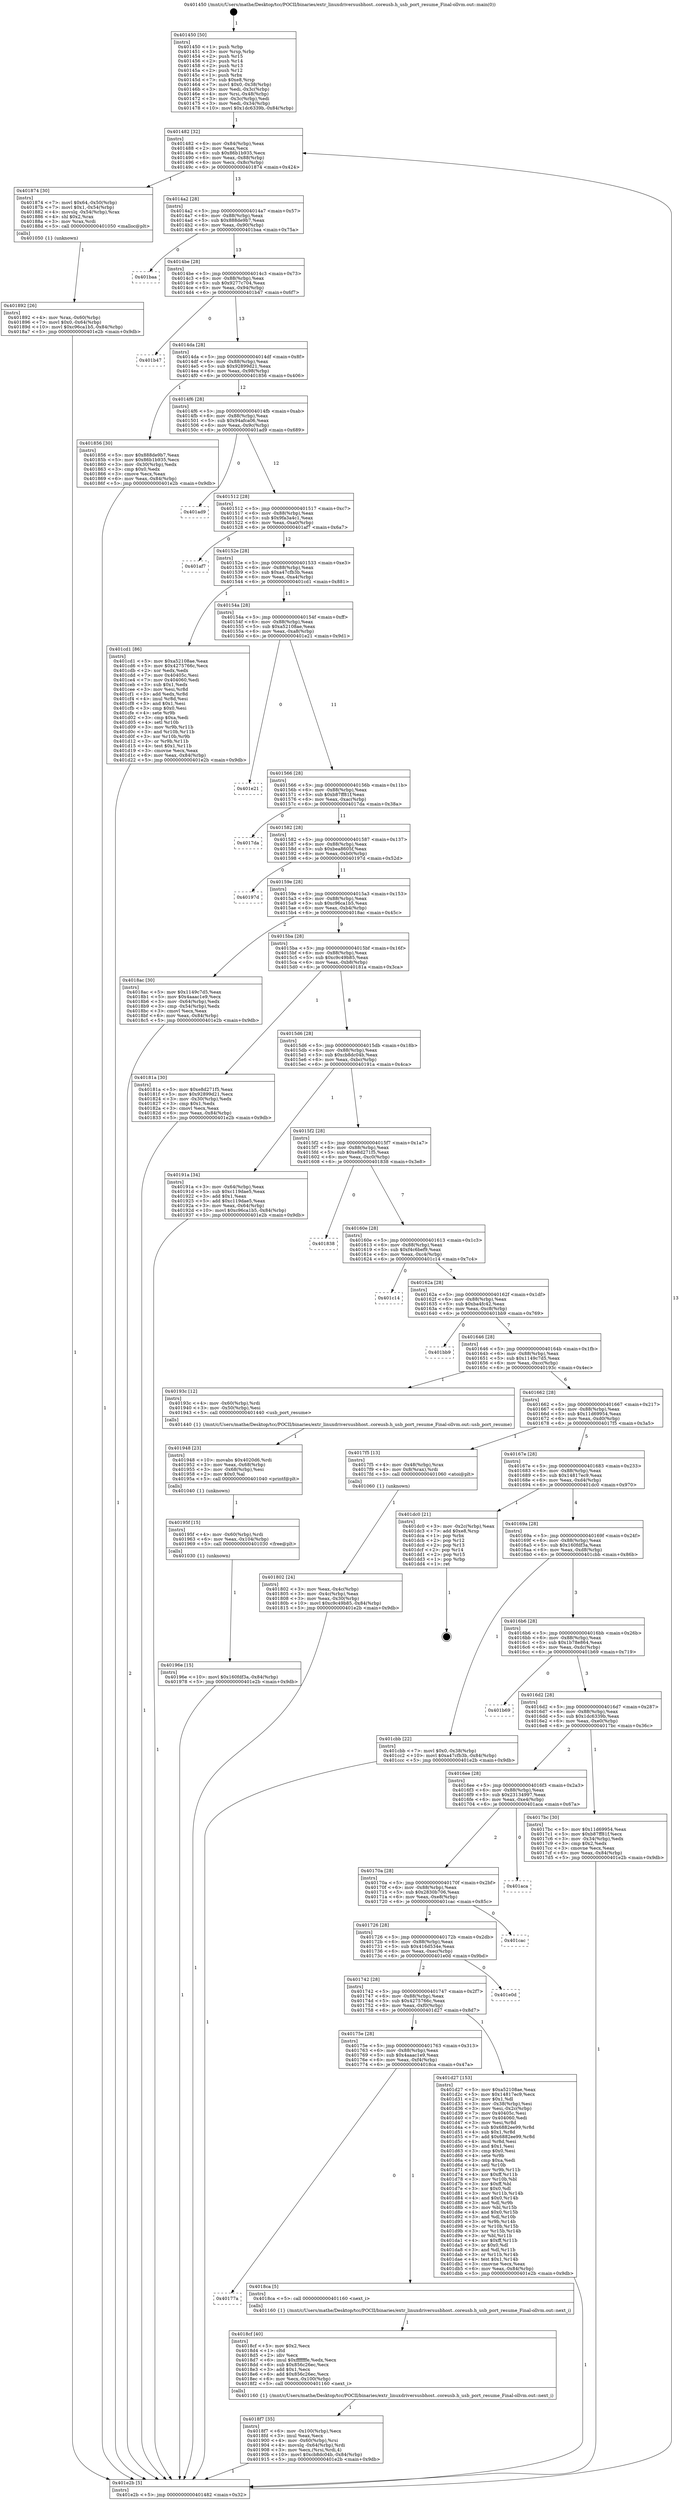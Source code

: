 digraph "0x401450" {
  label = "0x401450 (/mnt/c/Users/mathe/Desktop/tcc/POCII/binaries/extr_linuxdriversusbhost..coreusb.h_usb_port_resume_Final-ollvm.out::main(0))"
  labelloc = "t"
  node[shape=record]

  Entry [label="",width=0.3,height=0.3,shape=circle,fillcolor=black,style=filled]
  "0x401482" [label="{
     0x401482 [32]\l
     | [instrs]\l
     &nbsp;&nbsp;0x401482 \<+6\>: mov -0x84(%rbp),%eax\l
     &nbsp;&nbsp;0x401488 \<+2\>: mov %eax,%ecx\l
     &nbsp;&nbsp;0x40148a \<+6\>: sub $0x86b1b935,%ecx\l
     &nbsp;&nbsp;0x401490 \<+6\>: mov %eax,-0x88(%rbp)\l
     &nbsp;&nbsp;0x401496 \<+6\>: mov %ecx,-0x8c(%rbp)\l
     &nbsp;&nbsp;0x40149c \<+6\>: je 0000000000401874 \<main+0x424\>\l
  }"]
  "0x401874" [label="{
     0x401874 [30]\l
     | [instrs]\l
     &nbsp;&nbsp;0x401874 \<+7\>: movl $0x64,-0x50(%rbp)\l
     &nbsp;&nbsp;0x40187b \<+7\>: movl $0x1,-0x54(%rbp)\l
     &nbsp;&nbsp;0x401882 \<+4\>: movslq -0x54(%rbp),%rax\l
     &nbsp;&nbsp;0x401886 \<+4\>: shl $0x2,%rax\l
     &nbsp;&nbsp;0x40188a \<+3\>: mov %rax,%rdi\l
     &nbsp;&nbsp;0x40188d \<+5\>: call 0000000000401050 \<malloc@plt\>\l
     | [calls]\l
     &nbsp;&nbsp;0x401050 \{1\} (unknown)\l
  }"]
  "0x4014a2" [label="{
     0x4014a2 [28]\l
     | [instrs]\l
     &nbsp;&nbsp;0x4014a2 \<+5\>: jmp 00000000004014a7 \<main+0x57\>\l
     &nbsp;&nbsp;0x4014a7 \<+6\>: mov -0x88(%rbp),%eax\l
     &nbsp;&nbsp;0x4014ad \<+5\>: sub $0x888de9b7,%eax\l
     &nbsp;&nbsp;0x4014b2 \<+6\>: mov %eax,-0x90(%rbp)\l
     &nbsp;&nbsp;0x4014b8 \<+6\>: je 0000000000401baa \<main+0x75a\>\l
  }"]
  Exit [label="",width=0.3,height=0.3,shape=circle,fillcolor=black,style=filled,peripheries=2]
  "0x401baa" [label="{
     0x401baa\l
  }", style=dashed]
  "0x4014be" [label="{
     0x4014be [28]\l
     | [instrs]\l
     &nbsp;&nbsp;0x4014be \<+5\>: jmp 00000000004014c3 \<main+0x73\>\l
     &nbsp;&nbsp;0x4014c3 \<+6\>: mov -0x88(%rbp),%eax\l
     &nbsp;&nbsp;0x4014c9 \<+5\>: sub $0x9277c704,%eax\l
     &nbsp;&nbsp;0x4014ce \<+6\>: mov %eax,-0x94(%rbp)\l
     &nbsp;&nbsp;0x4014d4 \<+6\>: je 0000000000401b47 \<main+0x6f7\>\l
  }"]
  "0x40196e" [label="{
     0x40196e [15]\l
     | [instrs]\l
     &nbsp;&nbsp;0x40196e \<+10\>: movl $0x160fdf3a,-0x84(%rbp)\l
     &nbsp;&nbsp;0x401978 \<+5\>: jmp 0000000000401e2b \<main+0x9db\>\l
  }"]
  "0x401b47" [label="{
     0x401b47\l
  }", style=dashed]
  "0x4014da" [label="{
     0x4014da [28]\l
     | [instrs]\l
     &nbsp;&nbsp;0x4014da \<+5\>: jmp 00000000004014df \<main+0x8f\>\l
     &nbsp;&nbsp;0x4014df \<+6\>: mov -0x88(%rbp),%eax\l
     &nbsp;&nbsp;0x4014e5 \<+5\>: sub $0x92899d21,%eax\l
     &nbsp;&nbsp;0x4014ea \<+6\>: mov %eax,-0x98(%rbp)\l
     &nbsp;&nbsp;0x4014f0 \<+6\>: je 0000000000401856 \<main+0x406\>\l
  }"]
  "0x40195f" [label="{
     0x40195f [15]\l
     | [instrs]\l
     &nbsp;&nbsp;0x40195f \<+4\>: mov -0x60(%rbp),%rdi\l
     &nbsp;&nbsp;0x401963 \<+6\>: mov %eax,-0x104(%rbp)\l
     &nbsp;&nbsp;0x401969 \<+5\>: call 0000000000401030 \<free@plt\>\l
     | [calls]\l
     &nbsp;&nbsp;0x401030 \{1\} (unknown)\l
  }"]
  "0x401856" [label="{
     0x401856 [30]\l
     | [instrs]\l
     &nbsp;&nbsp;0x401856 \<+5\>: mov $0x888de9b7,%eax\l
     &nbsp;&nbsp;0x40185b \<+5\>: mov $0x86b1b935,%ecx\l
     &nbsp;&nbsp;0x401860 \<+3\>: mov -0x30(%rbp),%edx\l
     &nbsp;&nbsp;0x401863 \<+3\>: cmp $0x0,%edx\l
     &nbsp;&nbsp;0x401866 \<+3\>: cmove %ecx,%eax\l
     &nbsp;&nbsp;0x401869 \<+6\>: mov %eax,-0x84(%rbp)\l
     &nbsp;&nbsp;0x40186f \<+5\>: jmp 0000000000401e2b \<main+0x9db\>\l
  }"]
  "0x4014f6" [label="{
     0x4014f6 [28]\l
     | [instrs]\l
     &nbsp;&nbsp;0x4014f6 \<+5\>: jmp 00000000004014fb \<main+0xab\>\l
     &nbsp;&nbsp;0x4014fb \<+6\>: mov -0x88(%rbp),%eax\l
     &nbsp;&nbsp;0x401501 \<+5\>: sub $0x94afca06,%eax\l
     &nbsp;&nbsp;0x401506 \<+6\>: mov %eax,-0x9c(%rbp)\l
     &nbsp;&nbsp;0x40150c \<+6\>: je 0000000000401ad9 \<main+0x689\>\l
  }"]
  "0x401948" [label="{
     0x401948 [23]\l
     | [instrs]\l
     &nbsp;&nbsp;0x401948 \<+10\>: movabs $0x4020d6,%rdi\l
     &nbsp;&nbsp;0x401952 \<+3\>: mov %eax,-0x68(%rbp)\l
     &nbsp;&nbsp;0x401955 \<+3\>: mov -0x68(%rbp),%esi\l
     &nbsp;&nbsp;0x401958 \<+2\>: mov $0x0,%al\l
     &nbsp;&nbsp;0x40195a \<+5\>: call 0000000000401040 \<printf@plt\>\l
     | [calls]\l
     &nbsp;&nbsp;0x401040 \{1\} (unknown)\l
  }"]
  "0x401ad9" [label="{
     0x401ad9\l
  }", style=dashed]
  "0x401512" [label="{
     0x401512 [28]\l
     | [instrs]\l
     &nbsp;&nbsp;0x401512 \<+5\>: jmp 0000000000401517 \<main+0xc7\>\l
     &nbsp;&nbsp;0x401517 \<+6\>: mov -0x88(%rbp),%eax\l
     &nbsp;&nbsp;0x40151d \<+5\>: sub $0x9fa3a4c1,%eax\l
     &nbsp;&nbsp;0x401522 \<+6\>: mov %eax,-0xa0(%rbp)\l
     &nbsp;&nbsp;0x401528 \<+6\>: je 0000000000401af7 \<main+0x6a7\>\l
  }"]
  "0x4018f7" [label="{
     0x4018f7 [35]\l
     | [instrs]\l
     &nbsp;&nbsp;0x4018f7 \<+6\>: mov -0x100(%rbp),%ecx\l
     &nbsp;&nbsp;0x4018fd \<+3\>: imul %eax,%ecx\l
     &nbsp;&nbsp;0x401900 \<+4\>: mov -0x60(%rbp),%rsi\l
     &nbsp;&nbsp;0x401904 \<+4\>: movslq -0x64(%rbp),%rdi\l
     &nbsp;&nbsp;0x401908 \<+3\>: mov %ecx,(%rsi,%rdi,4)\l
     &nbsp;&nbsp;0x40190b \<+10\>: movl $0xcb8dc04b,-0x84(%rbp)\l
     &nbsp;&nbsp;0x401915 \<+5\>: jmp 0000000000401e2b \<main+0x9db\>\l
  }"]
  "0x401af7" [label="{
     0x401af7\l
  }", style=dashed]
  "0x40152e" [label="{
     0x40152e [28]\l
     | [instrs]\l
     &nbsp;&nbsp;0x40152e \<+5\>: jmp 0000000000401533 \<main+0xe3\>\l
     &nbsp;&nbsp;0x401533 \<+6\>: mov -0x88(%rbp),%eax\l
     &nbsp;&nbsp;0x401539 \<+5\>: sub $0xa47cfb3b,%eax\l
     &nbsp;&nbsp;0x40153e \<+6\>: mov %eax,-0xa4(%rbp)\l
     &nbsp;&nbsp;0x401544 \<+6\>: je 0000000000401cd1 \<main+0x881\>\l
  }"]
  "0x4018cf" [label="{
     0x4018cf [40]\l
     | [instrs]\l
     &nbsp;&nbsp;0x4018cf \<+5\>: mov $0x2,%ecx\l
     &nbsp;&nbsp;0x4018d4 \<+1\>: cltd\l
     &nbsp;&nbsp;0x4018d5 \<+2\>: idiv %ecx\l
     &nbsp;&nbsp;0x4018d7 \<+6\>: imul $0xfffffffe,%edx,%ecx\l
     &nbsp;&nbsp;0x4018dd \<+6\>: sub $0x856c26ec,%ecx\l
     &nbsp;&nbsp;0x4018e3 \<+3\>: add $0x1,%ecx\l
     &nbsp;&nbsp;0x4018e6 \<+6\>: add $0x856c26ec,%ecx\l
     &nbsp;&nbsp;0x4018ec \<+6\>: mov %ecx,-0x100(%rbp)\l
     &nbsp;&nbsp;0x4018f2 \<+5\>: call 0000000000401160 \<next_i\>\l
     | [calls]\l
     &nbsp;&nbsp;0x401160 \{1\} (/mnt/c/Users/mathe/Desktop/tcc/POCII/binaries/extr_linuxdriversusbhost..coreusb.h_usb_port_resume_Final-ollvm.out::next_i)\l
  }"]
  "0x401cd1" [label="{
     0x401cd1 [86]\l
     | [instrs]\l
     &nbsp;&nbsp;0x401cd1 \<+5\>: mov $0xa52108ae,%eax\l
     &nbsp;&nbsp;0x401cd6 \<+5\>: mov $0x4275766c,%ecx\l
     &nbsp;&nbsp;0x401cdb \<+2\>: xor %edx,%edx\l
     &nbsp;&nbsp;0x401cdd \<+7\>: mov 0x40405c,%esi\l
     &nbsp;&nbsp;0x401ce4 \<+7\>: mov 0x404060,%edi\l
     &nbsp;&nbsp;0x401ceb \<+3\>: sub $0x1,%edx\l
     &nbsp;&nbsp;0x401cee \<+3\>: mov %esi,%r8d\l
     &nbsp;&nbsp;0x401cf1 \<+3\>: add %edx,%r8d\l
     &nbsp;&nbsp;0x401cf4 \<+4\>: imul %r8d,%esi\l
     &nbsp;&nbsp;0x401cf8 \<+3\>: and $0x1,%esi\l
     &nbsp;&nbsp;0x401cfb \<+3\>: cmp $0x0,%esi\l
     &nbsp;&nbsp;0x401cfe \<+4\>: sete %r9b\l
     &nbsp;&nbsp;0x401d02 \<+3\>: cmp $0xa,%edi\l
     &nbsp;&nbsp;0x401d05 \<+4\>: setl %r10b\l
     &nbsp;&nbsp;0x401d09 \<+3\>: mov %r9b,%r11b\l
     &nbsp;&nbsp;0x401d0c \<+3\>: and %r10b,%r11b\l
     &nbsp;&nbsp;0x401d0f \<+3\>: xor %r10b,%r9b\l
     &nbsp;&nbsp;0x401d12 \<+3\>: or %r9b,%r11b\l
     &nbsp;&nbsp;0x401d15 \<+4\>: test $0x1,%r11b\l
     &nbsp;&nbsp;0x401d19 \<+3\>: cmovne %ecx,%eax\l
     &nbsp;&nbsp;0x401d1c \<+6\>: mov %eax,-0x84(%rbp)\l
     &nbsp;&nbsp;0x401d22 \<+5\>: jmp 0000000000401e2b \<main+0x9db\>\l
  }"]
  "0x40154a" [label="{
     0x40154a [28]\l
     | [instrs]\l
     &nbsp;&nbsp;0x40154a \<+5\>: jmp 000000000040154f \<main+0xff\>\l
     &nbsp;&nbsp;0x40154f \<+6\>: mov -0x88(%rbp),%eax\l
     &nbsp;&nbsp;0x401555 \<+5\>: sub $0xa52108ae,%eax\l
     &nbsp;&nbsp;0x40155a \<+6\>: mov %eax,-0xa8(%rbp)\l
     &nbsp;&nbsp;0x401560 \<+6\>: je 0000000000401e21 \<main+0x9d1\>\l
  }"]
  "0x40177a" [label="{
     0x40177a\l
  }", style=dashed]
  "0x401e21" [label="{
     0x401e21\l
  }", style=dashed]
  "0x401566" [label="{
     0x401566 [28]\l
     | [instrs]\l
     &nbsp;&nbsp;0x401566 \<+5\>: jmp 000000000040156b \<main+0x11b\>\l
     &nbsp;&nbsp;0x40156b \<+6\>: mov -0x88(%rbp),%eax\l
     &nbsp;&nbsp;0x401571 \<+5\>: sub $0xb87ff81f,%eax\l
     &nbsp;&nbsp;0x401576 \<+6\>: mov %eax,-0xac(%rbp)\l
     &nbsp;&nbsp;0x40157c \<+6\>: je 00000000004017da \<main+0x38a\>\l
  }"]
  "0x4018ca" [label="{
     0x4018ca [5]\l
     | [instrs]\l
     &nbsp;&nbsp;0x4018ca \<+5\>: call 0000000000401160 \<next_i\>\l
     | [calls]\l
     &nbsp;&nbsp;0x401160 \{1\} (/mnt/c/Users/mathe/Desktop/tcc/POCII/binaries/extr_linuxdriversusbhost..coreusb.h_usb_port_resume_Final-ollvm.out::next_i)\l
  }"]
  "0x4017da" [label="{
     0x4017da\l
  }", style=dashed]
  "0x401582" [label="{
     0x401582 [28]\l
     | [instrs]\l
     &nbsp;&nbsp;0x401582 \<+5\>: jmp 0000000000401587 \<main+0x137\>\l
     &nbsp;&nbsp;0x401587 \<+6\>: mov -0x88(%rbp),%eax\l
     &nbsp;&nbsp;0x40158d \<+5\>: sub $0xbea8605f,%eax\l
     &nbsp;&nbsp;0x401592 \<+6\>: mov %eax,-0xb0(%rbp)\l
     &nbsp;&nbsp;0x401598 \<+6\>: je 000000000040197d \<main+0x52d\>\l
  }"]
  "0x40175e" [label="{
     0x40175e [28]\l
     | [instrs]\l
     &nbsp;&nbsp;0x40175e \<+5\>: jmp 0000000000401763 \<main+0x313\>\l
     &nbsp;&nbsp;0x401763 \<+6\>: mov -0x88(%rbp),%eax\l
     &nbsp;&nbsp;0x401769 \<+5\>: sub $0x4aaac1e9,%eax\l
     &nbsp;&nbsp;0x40176e \<+6\>: mov %eax,-0xf4(%rbp)\l
     &nbsp;&nbsp;0x401774 \<+6\>: je 00000000004018ca \<main+0x47a\>\l
  }"]
  "0x40197d" [label="{
     0x40197d\l
  }", style=dashed]
  "0x40159e" [label="{
     0x40159e [28]\l
     | [instrs]\l
     &nbsp;&nbsp;0x40159e \<+5\>: jmp 00000000004015a3 \<main+0x153\>\l
     &nbsp;&nbsp;0x4015a3 \<+6\>: mov -0x88(%rbp),%eax\l
     &nbsp;&nbsp;0x4015a9 \<+5\>: sub $0xc96ca1b5,%eax\l
     &nbsp;&nbsp;0x4015ae \<+6\>: mov %eax,-0xb4(%rbp)\l
     &nbsp;&nbsp;0x4015b4 \<+6\>: je 00000000004018ac \<main+0x45c\>\l
  }"]
  "0x401d27" [label="{
     0x401d27 [153]\l
     | [instrs]\l
     &nbsp;&nbsp;0x401d27 \<+5\>: mov $0xa52108ae,%eax\l
     &nbsp;&nbsp;0x401d2c \<+5\>: mov $0x14817ec9,%ecx\l
     &nbsp;&nbsp;0x401d31 \<+2\>: mov $0x1,%dl\l
     &nbsp;&nbsp;0x401d33 \<+3\>: mov -0x38(%rbp),%esi\l
     &nbsp;&nbsp;0x401d36 \<+3\>: mov %esi,-0x2c(%rbp)\l
     &nbsp;&nbsp;0x401d39 \<+7\>: mov 0x40405c,%esi\l
     &nbsp;&nbsp;0x401d40 \<+7\>: mov 0x404060,%edi\l
     &nbsp;&nbsp;0x401d47 \<+3\>: mov %esi,%r8d\l
     &nbsp;&nbsp;0x401d4a \<+7\>: sub $0x6882ee99,%r8d\l
     &nbsp;&nbsp;0x401d51 \<+4\>: sub $0x1,%r8d\l
     &nbsp;&nbsp;0x401d55 \<+7\>: add $0x6882ee99,%r8d\l
     &nbsp;&nbsp;0x401d5c \<+4\>: imul %r8d,%esi\l
     &nbsp;&nbsp;0x401d60 \<+3\>: and $0x1,%esi\l
     &nbsp;&nbsp;0x401d63 \<+3\>: cmp $0x0,%esi\l
     &nbsp;&nbsp;0x401d66 \<+4\>: sete %r9b\l
     &nbsp;&nbsp;0x401d6a \<+3\>: cmp $0xa,%edi\l
     &nbsp;&nbsp;0x401d6d \<+4\>: setl %r10b\l
     &nbsp;&nbsp;0x401d71 \<+3\>: mov %r9b,%r11b\l
     &nbsp;&nbsp;0x401d74 \<+4\>: xor $0xff,%r11b\l
     &nbsp;&nbsp;0x401d78 \<+3\>: mov %r10b,%bl\l
     &nbsp;&nbsp;0x401d7b \<+3\>: xor $0xff,%bl\l
     &nbsp;&nbsp;0x401d7e \<+3\>: xor $0x0,%dl\l
     &nbsp;&nbsp;0x401d81 \<+3\>: mov %r11b,%r14b\l
     &nbsp;&nbsp;0x401d84 \<+4\>: and $0x0,%r14b\l
     &nbsp;&nbsp;0x401d88 \<+3\>: and %dl,%r9b\l
     &nbsp;&nbsp;0x401d8b \<+3\>: mov %bl,%r15b\l
     &nbsp;&nbsp;0x401d8e \<+4\>: and $0x0,%r15b\l
     &nbsp;&nbsp;0x401d92 \<+3\>: and %dl,%r10b\l
     &nbsp;&nbsp;0x401d95 \<+3\>: or %r9b,%r14b\l
     &nbsp;&nbsp;0x401d98 \<+3\>: or %r10b,%r15b\l
     &nbsp;&nbsp;0x401d9b \<+3\>: xor %r15b,%r14b\l
     &nbsp;&nbsp;0x401d9e \<+3\>: or %bl,%r11b\l
     &nbsp;&nbsp;0x401da1 \<+4\>: xor $0xff,%r11b\l
     &nbsp;&nbsp;0x401da5 \<+3\>: or $0x0,%dl\l
     &nbsp;&nbsp;0x401da8 \<+3\>: and %dl,%r11b\l
     &nbsp;&nbsp;0x401dab \<+3\>: or %r11b,%r14b\l
     &nbsp;&nbsp;0x401dae \<+4\>: test $0x1,%r14b\l
     &nbsp;&nbsp;0x401db2 \<+3\>: cmovne %ecx,%eax\l
     &nbsp;&nbsp;0x401db5 \<+6\>: mov %eax,-0x84(%rbp)\l
     &nbsp;&nbsp;0x401dbb \<+5\>: jmp 0000000000401e2b \<main+0x9db\>\l
  }"]
  "0x4018ac" [label="{
     0x4018ac [30]\l
     | [instrs]\l
     &nbsp;&nbsp;0x4018ac \<+5\>: mov $0x1149c7d5,%eax\l
     &nbsp;&nbsp;0x4018b1 \<+5\>: mov $0x4aaac1e9,%ecx\l
     &nbsp;&nbsp;0x4018b6 \<+3\>: mov -0x64(%rbp),%edx\l
     &nbsp;&nbsp;0x4018b9 \<+3\>: cmp -0x54(%rbp),%edx\l
     &nbsp;&nbsp;0x4018bc \<+3\>: cmovl %ecx,%eax\l
     &nbsp;&nbsp;0x4018bf \<+6\>: mov %eax,-0x84(%rbp)\l
     &nbsp;&nbsp;0x4018c5 \<+5\>: jmp 0000000000401e2b \<main+0x9db\>\l
  }"]
  "0x4015ba" [label="{
     0x4015ba [28]\l
     | [instrs]\l
     &nbsp;&nbsp;0x4015ba \<+5\>: jmp 00000000004015bf \<main+0x16f\>\l
     &nbsp;&nbsp;0x4015bf \<+6\>: mov -0x88(%rbp),%eax\l
     &nbsp;&nbsp;0x4015c5 \<+5\>: sub $0xc9c49b85,%eax\l
     &nbsp;&nbsp;0x4015ca \<+6\>: mov %eax,-0xb8(%rbp)\l
     &nbsp;&nbsp;0x4015d0 \<+6\>: je 000000000040181a \<main+0x3ca\>\l
  }"]
  "0x401742" [label="{
     0x401742 [28]\l
     | [instrs]\l
     &nbsp;&nbsp;0x401742 \<+5\>: jmp 0000000000401747 \<main+0x2f7\>\l
     &nbsp;&nbsp;0x401747 \<+6\>: mov -0x88(%rbp),%eax\l
     &nbsp;&nbsp;0x40174d \<+5\>: sub $0x4275766c,%eax\l
     &nbsp;&nbsp;0x401752 \<+6\>: mov %eax,-0xf0(%rbp)\l
     &nbsp;&nbsp;0x401758 \<+6\>: je 0000000000401d27 \<main+0x8d7\>\l
  }"]
  "0x40181a" [label="{
     0x40181a [30]\l
     | [instrs]\l
     &nbsp;&nbsp;0x40181a \<+5\>: mov $0xe8d271f5,%eax\l
     &nbsp;&nbsp;0x40181f \<+5\>: mov $0x92899d21,%ecx\l
     &nbsp;&nbsp;0x401824 \<+3\>: mov -0x30(%rbp),%edx\l
     &nbsp;&nbsp;0x401827 \<+3\>: cmp $0x1,%edx\l
     &nbsp;&nbsp;0x40182a \<+3\>: cmovl %ecx,%eax\l
     &nbsp;&nbsp;0x40182d \<+6\>: mov %eax,-0x84(%rbp)\l
     &nbsp;&nbsp;0x401833 \<+5\>: jmp 0000000000401e2b \<main+0x9db\>\l
  }"]
  "0x4015d6" [label="{
     0x4015d6 [28]\l
     | [instrs]\l
     &nbsp;&nbsp;0x4015d6 \<+5\>: jmp 00000000004015db \<main+0x18b\>\l
     &nbsp;&nbsp;0x4015db \<+6\>: mov -0x88(%rbp),%eax\l
     &nbsp;&nbsp;0x4015e1 \<+5\>: sub $0xcb8dc04b,%eax\l
     &nbsp;&nbsp;0x4015e6 \<+6\>: mov %eax,-0xbc(%rbp)\l
     &nbsp;&nbsp;0x4015ec \<+6\>: je 000000000040191a \<main+0x4ca\>\l
  }"]
  "0x401e0d" [label="{
     0x401e0d\l
  }", style=dashed]
  "0x40191a" [label="{
     0x40191a [34]\l
     | [instrs]\l
     &nbsp;&nbsp;0x40191a \<+3\>: mov -0x64(%rbp),%eax\l
     &nbsp;&nbsp;0x40191d \<+5\>: sub $0xc119dae5,%eax\l
     &nbsp;&nbsp;0x401922 \<+3\>: add $0x1,%eax\l
     &nbsp;&nbsp;0x401925 \<+5\>: add $0xc119dae5,%eax\l
     &nbsp;&nbsp;0x40192a \<+3\>: mov %eax,-0x64(%rbp)\l
     &nbsp;&nbsp;0x40192d \<+10\>: movl $0xc96ca1b5,-0x84(%rbp)\l
     &nbsp;&nbsp;0x401937 \<+5\>: jmp 0000000000401e2b \<main+0x9db\>\l
  }"]
  "0x4015f2" [label="{
     0x4015f2 [28]\l
     | [instrs]\l
     &nbsp;&nbsp;0x4015f2 \<+5\>: jmp 00000000004015f7 \<main+0x1a7\>\l
     &nbsp;&nbsp;0x4015f7 \<+6\>: mov -0x88(%rbp),%eax\l
     &nbsp;&nbsp;0x4015fd \<+5\>: sub $0xe8d271f5,%eax\l
     &nbsp;&nbsp;0x401602 \<+6\>: mov %eax,-0xc0(%rbp)\l
     &nbsp;&nbsp;0x401608 \<+6\>: je 0000000000401838 \<main+0x3e8\>\l
  }"]
  "0x401726" [label="{
     0x401726 [28]\l
     | [instrs]\l
     &nbsp;&nbsp;0x401726 \<+5\>: jmp 000000000040172b \<main+0x2db\>\l
     &nbsp;&nbsp;0x40172b \<+6\>: mov -0x88(%rbp),%eax\l
     &nbsp;&nbsp;0x401731 \<+5\>: sub $0x416d534e,%eax\l
     &nbsp;&nbsp;0x401736 \<+6\>: mov %eax,-0xec(%rbp)\l
     &nbsp;&nbsp;0x40173c \<+6\>: je 0000000000401e0d \<main+0x9bd\>\l
  }"]
  "0x401838" [label="{
     0x401838\l
  }", style=dashed]
  "0x40160e" [label="{
     0x40160e [28]\l
     | [instrs]\l
     &nbsp;&nbsp;0x40160e \<+5\>: jmp 0000000000401613 \<main+0x1c3\>\l
     &nbsp;&nbsp;0x401613 \<+6\>: mov -0x88(%rbp),%eax\l
     &nbsp;&nbsp;0x401619 \<+5\>: sub $0xf4c6bef9,%eax\l
     &nbsp;&nbsp;0x40161e \<+6\>: mov %eax,-0xc4(%rbp)\l
     &nbsp;&nbsp;0x401624 \<+6\>: je 0000000000401c14 \<main+0x7c4\>\l
  }"]
  "0x401cac" [label="{
     0x401cac\l
  }", style=dashed]
  "0x401c14" [label="{
     0x401c14\l
  }", style=dashed]
  "0x40162a" [label="{
     0x40162a [28]\l
     | [instrs]\l
     &nbsp;&nbsp;0x40162a \<+5\>: jmp 000000000040162f \<main+0x1df\>\l
     &nbsp;&nbsp;0x40162f \<+6\>: mov -0x88(%rbp),%eax\l
     &nbsp;&nbsp;0x401635 \<+5\>: sub $0xba4fc42,%eax\l
     &nbsp;&nbsp;0x40163a \<+6\>: mov %eax,-0xc8(%rbp)\l
     &nbsp;&nbsp;0x401640 \<+6\>: je 0000000000401bb9 \<main+0x769\>\l
  }"]
  "0x40170a" [label="{
     0x40170a [28]\l
     | [instrs]\l
     &nbsp;&nbsp;0x40170a \<+5\>: jmp 000000000040170f \<main+0x2bf\>\l
     &nbsp;&nbsp;0x40170f \<+6\>: mov -0x88(%rbp),%eax\l
     &nbsp;&nbsp;0x401715 \<+5\>: sub $0x2830b706,%eax\l
     &nbsp;&nbsp;0x40171a \<+6\>: mov %eax,-0xe8(%rbp)\l
     &nbsp;&nbsp;0x401720 \<+6\>: je 0000000000401cac \<main+0x85c\>\l
  }"]
  "0x401bb9" [label="{
     0x401bb9\l
  }", style=dashed]
  "0x401646" [label="{
     0x401646 [28]\l
     | [instrs]\l
     &nbsp;&nbsp;0x401646 \<+5\>: jmp 000000000040164b \<main+0x1fb\>\l
     &nbsp;&nbsp;0x40164b \<+6\>: mov -0x88(%rbp),%eax\l
     &nbsp;&nbsp;0x401651 \<+5\>: sub $0x1149c7d5,%eax\l
     &nbsp;&nbsp;0x401656 \<+6\>: mov %eax,-0xcc(%rbp)\l
     &nbsp;&nbsp;0x40165c \<+6\>: je 000000000040193c \<main+0x4ec\>\l
  }"]
  "0x401aca" [label="{
     0x401aca\l
  }", style=dashed]
  "0x40193c" [label="{
     0x40193c [12]\l
     | [instrs]\l
     &nbsp;&nbsp;0x40193c \<+4\>: mov -0x60(%rbp),%rdi\l
     &nbsp;&nbsp;0x401940 \<+3\>: mov -0x50(%rbp),%esi\l
     &nbsp;&nbsp;0x401943 \<+5\>: call 0000000000401440 \<usb_port_resume\>\l
     | [calls]\l
     &nbsp;&nbsp;0x401440 \{1\} (/mnt/c/Users/mathe/Desktop/tcc/POCII/binaries/extr_linuxdriversusbhost..coreusb.h_usb_port_resume_Final-ollvm.out::usb_port_resume)\l
  }"]
  "0x401662" [label="{
     0x401662 [28]\l
     | [instrs]\l
     &nbsp;&nbsp;0x401662 \<+5\>: jmp 0000000000401667 \<main+0x217\>\l
     &nbsp;&nbsp;0x401667 \<+6\>: mov -0x88(%rbp),%eax\l
     &nbsp;&nbsp;0x40166d \<+5\>: sub $0x11d69954,%eax\l
     &nbsp;&nbsp;0x401672 \<+6\>: mov %eax,-0xd0(%rbp)\l
     &nbsp;&nbsp;0x401678 \<+6\>: je 00000000004017f5 \<main+0x3a5\>\l
  }"]
  "0x401892" [label="{
     0x401892 [26]\l
     | [instrs]\l
     &nbsp;&nbsp;0x401892 \<+4\>: mov %rax,-0x60(%rbp)\l
     &nbsp;&nbsp;0x401896 \<+7\>: movl $0x0,-0x64(%rbp)\l
     &nbsp;&nbsp;0x40189d \<+10\>: movl $0xc96ca1b5,-0x84(%rbp)\l
     &nbsp;&nbsp;0x4018a7 \<+5\>: jmp 0000000000401e2b \<main+0x9db\>\l
  }"]
  "0x4017f5" [label="{
     0x4017f5 [13]\l
     | [instrs]\l
     &nbsp;&nbsp;0x4017f5 \<+4\>: mov -0x48(%rbp),%rax\l
     &nbsp;&nbsp;0x4017f9 \<+4\>: mov 0x8(%rax),%rdi\l
     &nbsp;&nbsp;0x4017fd \<+5\>: call 0000000000401060 \<atoi@plt\>\l
     | [calls]\l
     &nbsp;&nbsp;0x401060 \{1\} (unknown)\l
  }"]
  "0x40167e" [label="{
     0x40167e [28]\l
     | [instrs]\l
     &nbsp;&nbsp;0x40167e \<+5\>: jmp 0000000000401683 \<main+0x233\>\l
     &nbsp;&nbsp;0x401683 \<+6\>: mov -0x88(%rbp),%eax\l
     &nbsp;&nbsp;0x401689 \<+5\>: sub $0x14817ec9,%eax\l
     &nbsp;&nbsp;0x40168e \<+6\>: mov %eax,-0xd4(%rbp)\l
     &nbsp;&nbsp;0x401694 \<+6\>: je 0000000000401dc0 \<main+0x970\>\l
  }"]
  "0x401802" [label="{
     0x401802 [24]\l
     | [instrs]\l
     &nbsp;&nbsp;0x401802 \<+3\>: mov %eax,-0x4c(%rbp)\l
     &nbsp;&nbsp;0x401805 \<+3\>: mov -0x4c(%rbp),%eax\l
     &nbsp;&nbsp;0x401808 \<+3\>: mov %eax,-0x30(%rbp)\l
     &nbsp;&nbsp;0x40180b \<+10\>: movl $0xc9c49b85,-0x84(%rbp)\l
     &nbsp;&nbsp;0x401815 \<+5\>: jmp 0000000000401e2b \<main+0x9db\>\l
  }"]
  "0x401dc0" [label="{
     0x401dc0 [21]\l
     | [instrs]\l
     &nbsp;&nbsp;0x401dc0 \<+3\>: mov -0x2c(%rbp),%eax\l
     &nbsp;&nbsp;0x401dc3 \<+7\>: add $0xe8,%rsp\l
     &nbsp;&nbsp;0x401dca \<+1\>: pop %rbx\l
     &nbsp;&nbsp;0x401dcb \<+2\>: pop %r12\l
     &nbsp;&nbsp;0x401dcd \<+2\>: pop %r13\l
     &nbsp;&nbsp;0x401dcf \<+2\>: pop %r14\l
     &nbsp;&nbsp;0x401dd1 \<+2\>: pop %r15\l
     &nbsp;&nbsp;0x401dd3 \<+1\>: pop %rbp\l
     &nbsp;&nbsp;0x401dd4 \<+1\>: ret\l
  }"]
  "0x40169a" [label="{
     0x40169a [28]\l
     | [instrs]\l
     &nbsp;&nbsp;0x40169a \<+5\>: jmp 000000000040169f \<main+0x24f\>\l
     &nbsp;&nbsp;0x40169f \<+6\>: mov -0x88(%rbp),%eax\l
     &nbsp;&nbsp;0x4016a5 \<+5\>: sub $0x160fdf3a,%eax\l
     &nbsp;&nbsp;0x4016aa \<+6\>: mov %eax,-0xd8(%rbp)\l
     &nbsp;&nbsp;0x4016b0 \<+6\>: je 0000000000401cbb \<main+0x86b\>\l
  }"]
  "0x401450" [label="{
     0x401450 [50]\l
     | [instrs]\l
     &nbsp;&nbsp;0x401450 \<+1\>: push %rbp\l
     &nbsp;&nbsp;0x401451 \<+3\>: mov %rsp,%rbp\l
     &nbsp;&nbsp;0x401454 \<+2\>: push %r15\l
     &nbsp;&nbsp;0x401456 \<+2\>: push %r14\l
     &nbsp;&nbsp;0x401458 \<+2\>: push %r13\l
     &nbsp;&nbsp;0x40145a \<+2\>: push %r12\l
     &nbsp;&nbsp;0x40145c \<+1\>: push %rbx\l
     &nbsp;&nbsp;0x40145d \<+7\>: sub $0xe8,%rsp\l
     &nbsp;&nbsp;0x401464 \<+7\>: movl $0x0,-0x38(%rbp)\l
     &nbsp;&nbsp;0x40146b \<+3\>: mov %edi,-0x3c(%rbp)\l
     &nbsp;&nbsp;0x40146e \<+4\>: mov %rsi,-0x48(%rbp)\l
     &nbsp;&nbsp;0x401472 \<+3\>: mov -0x3c(%rbp),%edi\l
     &nbsp;&nbsp;0x401475 \<+3\>: mov %edi,-0x34(%rbp)\l
     &nbsp;&nbsp;0x401478 \<+10\>: movl $0x1dc6339b,-0x84(%rbp)\l
  }"]
  "0x401cbb" [label="{
     0x401cbb [22]\l
     | [instrs]\l
     &nbsp;&nbsp;0x401cbb \<+7\>: movl $0x0,-0x38(%rbp)\l
     &nbsp;&nbsp;0x401cc2 \<+10\>: movl $0xa47cfb3b,-0x84(%rbp)\l
     &nbsp;&nbsp;0x401ccc \<+5\>: jmp 0000000000401e2b \<main+0x9db\>\l
  }"]
  "0x4016b6" [label="{
     0x4016b6 [28]\l
     | [instrs]\l
     &nbsp;&nbsp;0x4016b6 \<+5\>: jmp 00000000004016bb \<main+0x26b\>\l
     &nbsp;&nbsp;0x4016bb \<+6\>: mov -0x88(%rbp),%eax\l
     &nbsp;&nbsp;0x4016c1 \<+5\>: sub $0x1b78e864,%eax\l
     &nbsp;&nbsp;0x4016c6 \<+6\>: mov %eax,-0xdc(%rbp)\l
     &nbsp;&nbsp;0x4016cc \<+6\>: je 0000000000401b69 \<main+0x719\>\l
  }"]
  "0x401e2b" [label="{
     0x401e2b [5]\l
     | [instrs]\l
     &nbsp;&nbsp;0x401e2b \<+5\>: jmp 0000000000401482 \<main+0x32\>\l
  }"]
  "0x401b69" [label="{
     0x401b69\l
  }", style=dashed]
  "0x4016d2" [label="{
     0x4016d2 [28]\l
     | [instrs]\l
     &nbsp;&nbsp;0x4016d2 \<+5\>: jmp 00000000004016d7 \<main+0x287\>\l
     &nbsp;&nbsp;0x4016d7 \<+6\>: mov -0x88(%rbp),%eax\l
     &nbsp;&nbsp;0x4016dd \<+5\>: sub $0x1dc6339b,%eax\l
     &nbsp;&nbsp;0x4016e2 \<+6\>: mov %eax,-0xe0(%rbp)\l
     &nbsp;&nbsp;0x4016e8 \<+6\>: je 00000000004017bc \<main+0x36c\>\l
  }"]
  "0x4016ee" [label="{
     0x4016ee [28]\l
     | [instrs]\l
     &nbsp;&nbsp;0x4016ee \<+5\>: jmp 00000000004016f3 \<main+0x2a3\>\l
     &nbsp;&nbsp;0x4016f3 \<+6\>: mov -0x88(%rbp),%eax\l
     &nbsp;&nbsp;0x4016f9 \<+5\>: sub $0x23134997,%eax\l
     &nbsp;&nbsp;0x4016fe \<+6\>: mov %eax,-0xe4(%rbp)\l
     &nbsp;&nbsp;0x401704 \<+6\>: je 0000000000401aca \<main+0x67a\>\l
  }"]
  "0x4017bc" [label="{
     0x4017bc [30]\l
     | [instrs]\l
     &nbsp;&nbsp;0x4017bc \<+5\>: mov $0x11d69954,%eax\l
     &nbsp;&nbsp;0x4017c1 \<+5\>: mov $0xb87ff81f,%ecx\l
     &nbsp;&nbsp;0x4017c6 \<+3\>: mov -0x34(%rbp),%edx\l
     &nbsp;&nbsp;0x4017c9 \<+3\>: cmp $0x2,%edx\l
     &nbsp;&nbsp;0x4017cc \<+3\>: cmovne %ecx,%eax\l
     &nbsp;&nbsp;0x4017cf \<+6\>: mov %eax,-0x84(%rbp)\l
     &nbsp;&nbsp;0x4017d5 \<+5\>: jmp 0000000000401e2b \<main+0x9db\>\l
  }"]
  Entry -> "0x401450" [label=" 1"]
  "0x401482" -> "0x401874" [label=" 1"]
  "0x401482" -> "0x4014a2" [label=" 13"]
  "0x401dc0" -> Exit [label=" 1"]
  "0x4014a2" -> "0x401baa" [label=" 0"]
  "0x4014a2" -> "0x4014be" [label=" 13"]
  "0x401d27" -> "0x401e2b" [label=" 1"]
  "0x4014be" -> "0x401b47" [label=" 0"]
  "0x4014be" -> "0x4014da" [label=" 13"]
  "0x401cd1" -> "0x401e2b" [label=" 1"]
  "0x4014da" -> "0x401856" [label=" 1"]
  "0x4014da" -> "0x4014f6" [label=" 12"]
  "0x401cbb" -> "0x401e2b" [label=" 1"]
  "0x4014f6" -> "0x401ad9" [label=" 0"]
  "0x4014f6" -> "0x401512" [label=" 12"]
  "0x40196e" -> "0x401e2b" [label=" 1"]
  "0x401512" -> "0x401af7" [label=" 0"]
  "0x401512" -> "0x40152e" [label=" 12"]
  "0x40195f" -> "0x40196e" [label=" 1"]
  "0x40152e" -> "0x401cd1" [label=" 1"]
  "0x40152e" -> "0x40154a" [label=" 11"]
  "0x401948" -> "0x40195f" [label=" 1"]
  "0x40154a" -> "0x401e21" [label=" 0"]
  "0x40154a" -> "0x401566" [label=" 11"]
  "0x40193c" -> "0x401948" [label=" 1"]
  "0x401566" -> "0x4017da" [label=" 0"]
  "0x401566" -> "0x401582" [label=" 11"]
  "0x40191a" -> "0x401e2b" [label=" 1"]
  "0x401582" -> "0x40197d" [label=" 0"]
  "0x401582" -> "0x40159e" [label=" 11"]
  "0x4018cf" -> "0x4018f7" [label=" 1"]
  "0x40159e" -> "0x4018ac" [label=" 2"]
  "0x40159e" -> "0x4015ba" [label=" 9"]
  "0x4018ca" -> "0x4018cf" [label=" 1"]
  "0x4015ba" -> "0x40181a" [label=" 1"]
  "0x4015ba" -> "0x4015d6" [label=" 8"]
  "0x40175e" -> "0x4018ca" [label=" 1"]
  "0x4015d6" -> "0x40191a" [label=" 1"]
  "0x4015d6" -> "0x4015f2" [label=" 7"]
  "0x4018f7" -> "0x401e2b" [label=" 1"]
  "0x4015f2" -> "0x401838" [label=" 0"]
  "0x4015f2" -> "0x40160e" [label=" 7"]
  "0x401742" -> "0x401d27" [label=" 1"]
  "0x40160e" -> "0x401c14" [label=" 0"]
  "0x40160e" -> "0x40162a" [label=" 7"]
  "0x40175e" -> "0x40177a" [label=" 0"]
  "0x40162a" -> "0x401bb9" [label=" 0"]
  "0x40162a" -> "0x401646" [label=" 7"]
  "0x401726" -> "0x401e0d" [label=" 0"]
  "0x401646" -> "0x40193c" [label=" 1"]
  "0x401646" -> "0x401662" [label=" 6"]
  "0x401742" -> "0x40175e" [label=" 1"]
  "0x401662" -> "0x4017f5" [label=" 1"]
  "0x401662" -> "0x40167e" [label=" 5"]
  "0x40170a" -> "0x401cac" [label=" 0"]
  "0x40167e" -> "0x401dc0" [label=" 1"]
  "0x40167e" -> "0x40169a" [label=" 4"]
  "0x401726" -> "0x401742" [label=" 2"]
  "0x40169a" -> "0x401cbb" [label=" 1"]
  "0x40169a" -> "0x4016b6" [label=" 3"]
  "0x4016ee" -> "0x40170a" [label=" 2"]
  "0x4016b6" -> "0x401b69" [label=" 0"]
  "0x4016b6" -> "0x4016d2" [label=" 3"]
  "0x4016ee" -> "0x401aca" [label=" 0"]
  "0x4016d2" -> "0x4017bc" [label=" 1"]
  "0x4016d2" -> "0x4016ee" [label=" 2"]
  "0x4017bc" -> "0x401e2b" [label=" 1"]
  "0x401450" -> "0x401482" [label=" 1"]
  "0x401e2b" -> "0x401482" [label=" 13"]
  "0x4017f5" -> "0x401802" [label=" 1"]
  "0x401802" -> "0x401e2b" [label=" 1"]
  "0x40181a" -> "0x401e2b" [label=" 1"]
  "0x401856" -> "0x401e2b" [label=" 1"]
  "0x401874" -> "0x401892" [label=" 1"]
  "0x401892" -> "0x401e2b" [label=" 1"]
  "0x4018ac" -> "0x401e2b" [label=" 2"]
  "0x40170a" -> "0x401726" [label=" 2"]
}
